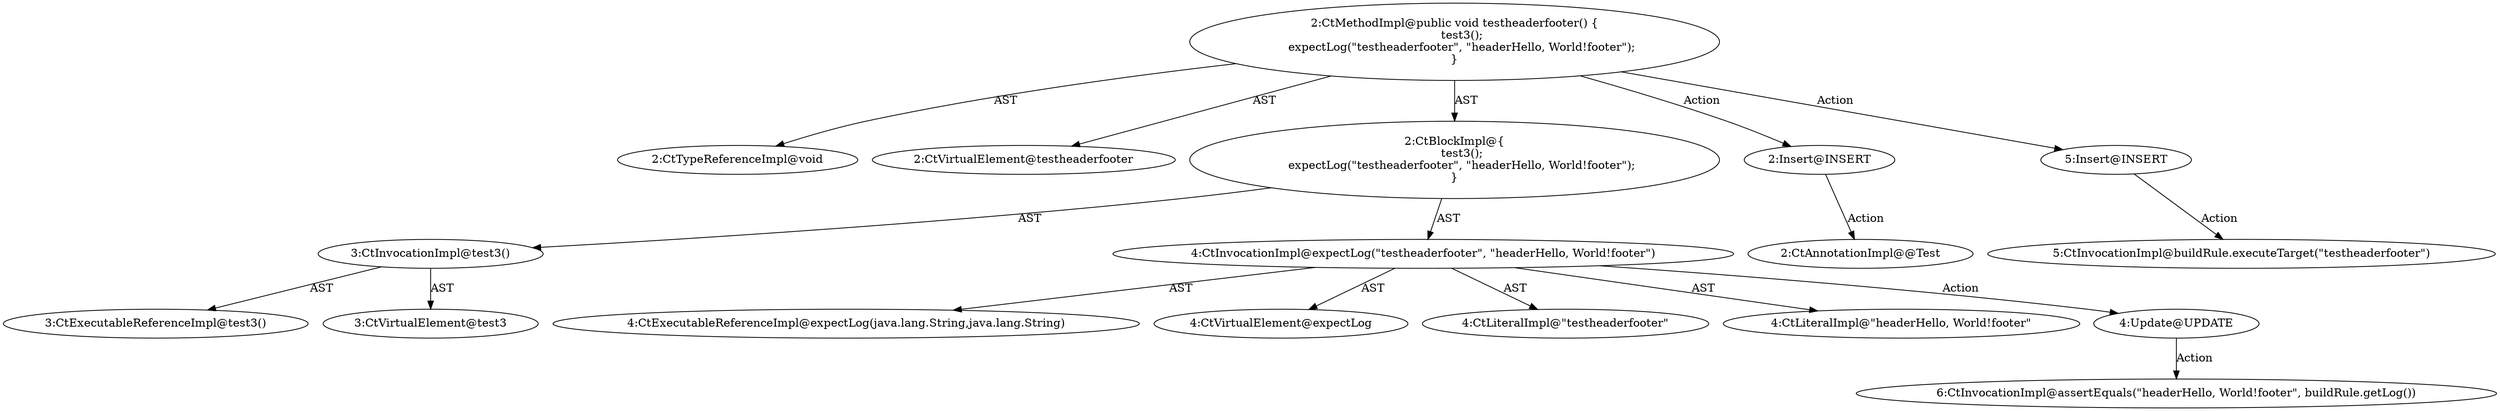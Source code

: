 digraph "testheaderfooter#?" {
0 [label="2:CtTypeReferenceImpl@void" shape=ellipse]
1 [label="2:CtVirtualElement@testheaderfooter" shape=ellipse]
2 [label="3:CtExecutableReferenceImpl@test3()" shape=ellipse]
3 [label="3:CtVirtualElement@test3" shape=ellipse]
4 [label="3:CtInvocationImpl@test3()" shape=ellipse]
5 [label="4:CtExecutableReferenceImpl@expectLog(java.lang.String,java.lang.String)" shape=ellipse]
6 [label="4:CtVirtualElement@expectLog" shape=ellipse]
7 [label="4:CtLiteralImpl@\"testheaderfooter\"" shape=ellipse]
8 [label="4:CtLiteralImpl@\"headerHello, World!footer\"" shape=ellipse]
9 [label="4:CtInvocationImpl@expectLog(\"testheaderfooter\", \"headerHello, World!footer\")" shape=ellipse]
10 [label="2:CtBlockImpl@\{
    test3();
    expectLog(\"testheaderfooter\", \"headerHello, World!footer\");
\}" shape=ellipse]
11 [label="2:CtMethodImpl@public void testheaderfooter() \{
    test3();
    expectLog(\"testheaderfooter\", \"headerHello, World!footer\");
\}" shape=ellipse]
12 [label="4:Update@UPDATE" shape=ellipse]
13 [label="6:CtInvocationImpl@assertEquals(\"headerHello, World!footer\", buildRule.getLog())" shape=ellipse]
14 [label="2:Insert@INSERT" shape=ellipse]
15 [label="2:CtAnnotationImpl@@Test" shape=ellipse]
16 [label="5:Insert@INSERT" shape=ellipse]
17 [label="5:CtInvocationImpl@buildRule.executeTarget(\"testheaderfooter\")" shape=ellipse]
4 -> 3 [label="AST"];
4 -> 2 [label="AST"];
9 -> 6 [label="AST"];
9 -> 5 [label="AST"];
9 -> 7 [label="AST"];
9 -> 8 [label="AST"];
9 -> 12 [label="Action"];
10 -> 4 [label="AST"];
10 -> 9 [label="AST"];
11 -> 1 [label="AST"];
11 -> 0 [label="AST"];
11 -> 10 [label="AST"];
11 -> 14 [label="Action"];
11 -> 16 [label="Action"];
12 -> 13 [label="Action"];
14 -> 15 [label="Action"];
16 -> 17 [label="Action"];
}
